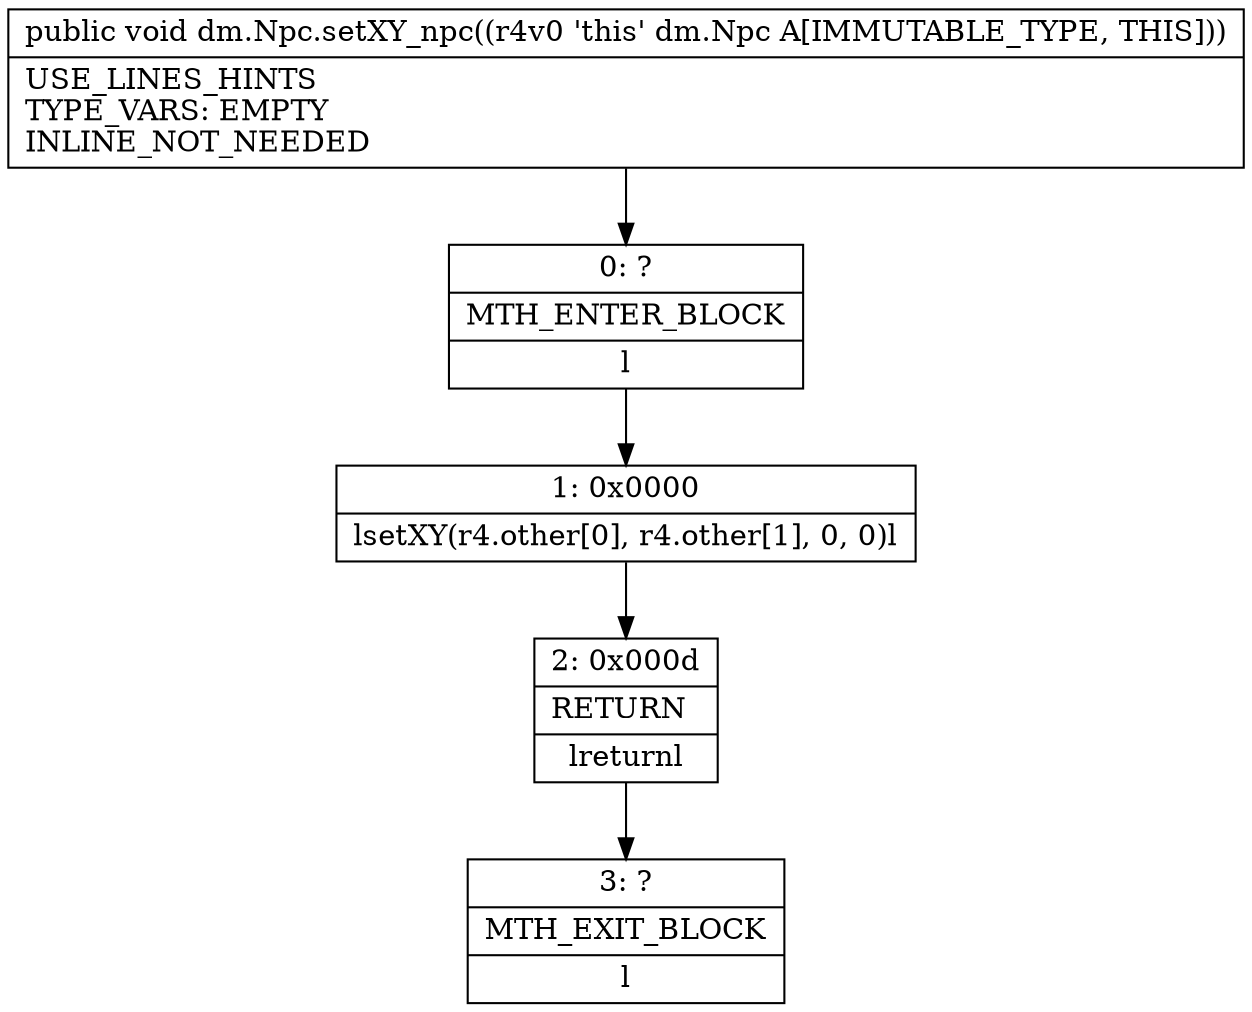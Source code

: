 digraph "CFG fordm.Npc.setXY_npc()V" {
Node_0 [shape=record,label="{0\:\ ?|MTH_ENTER_BLOCK\l|l}"];
Node_1 [shape=record,label="{1\:\ 0x0000|lsetXY(r4.other[0], r4.other[1], 0, 0)l}"];
Node_2 [shape=record,label="{2\:\ 0x000d|RETURN\l|lreturnl}"];
Node_3 [shape=record,label="{3\:\ ?|MTH_EXIT_BLOCK\l|l}"];
MethodNode[shape=record,label="{public void dm.Npc.setXY_npc((r4v0 'this' dm.Npc A[IMMUTABLE_TYPE, THIS]))  | USE_LINES_HINTS\lTYPE_VARS: EMPTY\lINLINE_NOT_NEEDED\l}"];
MethodNode -> Node_0;
Node_0 -> Node_1;
Node_1 -> Node_2;
Node_2 -> Node_3;
}

